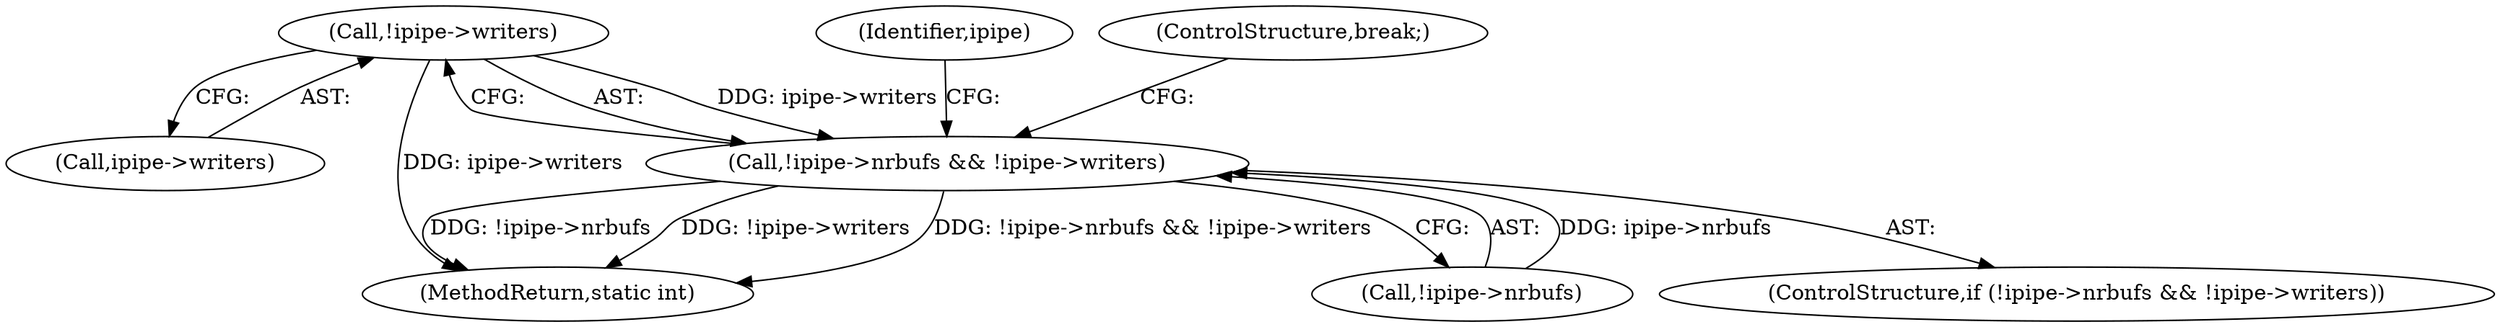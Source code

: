 digraph "0_linux_6b3a707736301c2128ca85ce85fb13f60b5e350a_2@API" {
"1000173" [label="(Call,!ipipe->writers)"];
"1000168" [label="(Call,!ipipe->nrbufs && !ipipe->writers)"];
"1000182" [label="(Identifier,ipipe)"];
"1000174" [label="(Call,ipipe->writers)"];
"1000168" [label="(Call,!ipipe->nrbufs && !ipipe->writers)"];
"1000351" [label="(MethodReturn,static int)"];
"1000169" [label="(Call,!ipipe->nrbufs)"];
"1000167" [label="(ControlStructure,if (!ipipe->nrbufs && !ipipe->writers))"];
"1000177" [label="(ControlStructure,break;)"];
"1000173" [label="(Call,!ipipe->writers)"];
"1000173" -> "1000168"  [label="AST: "];
"1000173" -> "1000174"  [label="CFG: "];
"1000174" -> "1000173"  [label="AST: "];
"1000168" -> "1000173"  [label="CFG: "];
"1000173" -> "1000351"  [label="DDG: ipipe->writers"];
"1000173" -> "1000168"  [label="DDG: ipipe->writers"];
"1000168" -> "1000167"  [label="AST: "];
"1000168" -> "1000169"  [label="CFG: "];
"1000169" -> "1000168"  [label="AST: "];
"1000177" -> "1000168"  [label="CFG: "];
"1000182" -> "1000168"  [label="CFG: "];
"1000168" -> "1000351"  [label="DDG: !ipipe->nrbufs && !ipipe->writers"];
"1000168" -> "1000351"  [label="DDG: !ipipe->nrbufs"];
"1000168" -> "1000351"  [label="DDG: !ipipe->writers"];
"1000169" -> "1000168"  [label="DDG: ipipe->nrbufs"];
}
